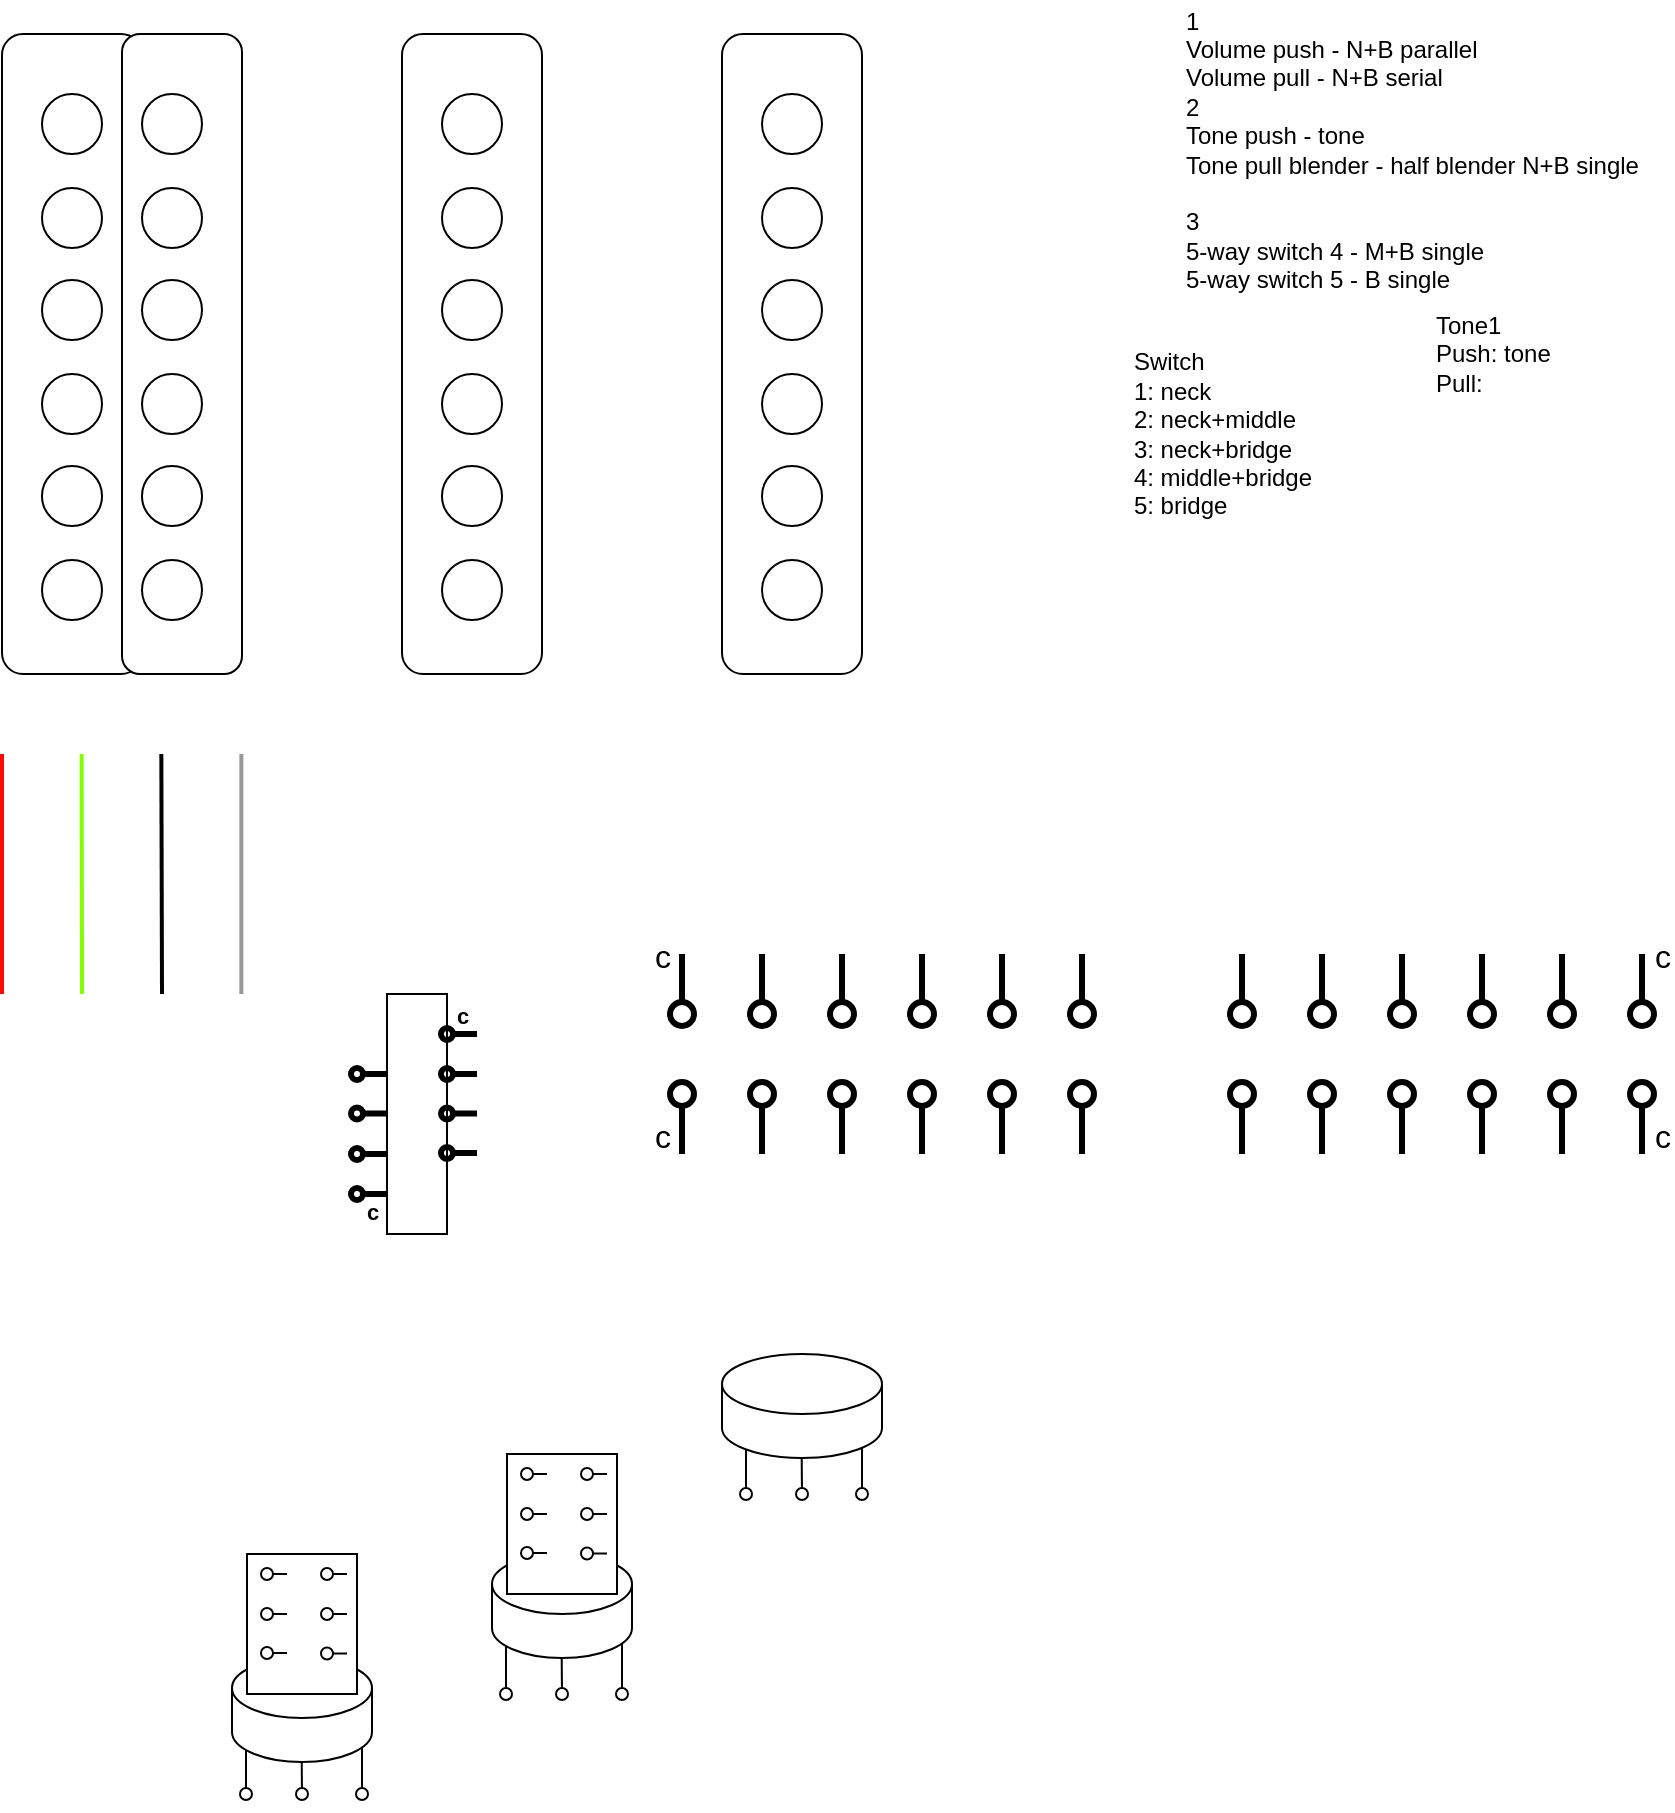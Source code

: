<mxfile version="15.5.6" type="github">
  <diagram id="bpvqkjl4aAlvQeULc8f-" name="Page-1">
    <mxGraphModel dx="593" dy="382" grid="1" gridSize="10" guides="1" tooltips="1" connect="1" arrows="1" fold="1" page="1" pageScale="1" pageWidth="1920" pageHeight="1200" math="0" shadow="0">
      <root>
        <mxCell id="0" />
        <mxCell id="1" parent="0" />
        <mxCell id="Fe0a1QcQC23-B5LmOg1T-1" value="1&lt;br&gt;Volume push - N+B parallel&lt;br&gt;Volume pull - N+B serial&lt;br&gt;2&lt;br&gt;Tone push - tone&lt;br&gt;Tone pull blender - half blender N+B single&lt;br&gt;&lt;br&gt;3&lt;br&gt;5-way switch 4 - M+B single&lt;br&gt;5-way switch 5 - B single" style="text;html=1;align=left;verticalAlign=middle;resizable=0;points=[];autosize=1;" parent="1" vertex="1">
          <mxGeometry x="690" y="13" width="240" height="150" as="geometry" />
        </mxCell>
        <mxCell id="51kKJXi9qUbgjsaaFKMb-68" value="" style="endArrow=none;html=1;startArrow=oval;startFill=0;" parent="1" edge="1">
          <mxGeometry width="50" height="50" relative="1" as="geometry">
            <mxPoint x="222" y="910" as="sourcePoint" />
            <mxPoint x="222" y="880" as="targetPoint" />
          </mxGeometry>
        </mxCell>
        <mxCell id="51kKJXi9qUbgjsaaFKMb-69" value="" style="endArrow=none;html=1;startArrow=oval;startFill=0;" parent="1" edge="1">
          <mxGeometry width="50" height="50" relative="1" as="geometry">
            <mxPoint x="250" y="910" as="sourcePoint" />
            <mxPoint x="249.75" y="880" as="targetPoint" />
          </mxGeometry>
        </mxCell>
        <mxCell id="51kKJXi9qUbgjsaaFKMb-70" value="" style="endArrow=none;html=1;startArrow=oval;startFill=0;" parent="1" edge="1">
          <mxGeometry width="50" height="50" relative="1" as="geometry">
            <mxPoint x="280" y="910" as="sourcePoint" />
            <mxPoint x="280" y="880" as="targetPoint" />
          </mxGeometry>
        </mxCell>
        <mxCell id="51kKJXi9qUbgjsaaFKMb-71" value="" style="shape=cylinder3;whiteSpace=wrap;html=1;boundedLbl=1;backgroundOutline=1;size=15;" parent="1" vertex="1">
          <mxGeometry x="215" y="842" width="70" height="52" as="geometry" />
        </mxCell>
        <mxCell id="51kKJXi9qUbgjsaaFKMb-72" value="" style="rounded=1;whiteSpace=wrap;html=1;direction=south;" parent="1" vertex="1">
          <mxGeometry x="300" y="30" width="70" height="320" as="geometry" />
        </mxCell>
        <mxCell id="51kKJXi9qUbgjsaaFKMb-73" value="" style="ellipse;whiteSpace=wrap;html=1;aspect=fixed;" parent="1" vertex="1">
          <mxGeometry x="320" y="60" width="30" height="30" as="geometry" />
        </mxCell>
        <mxCell id="51kKJXi9qUbgjsaaFKMb-74" value="" style="ellipse;whiteSpace=wrap;html=1;aspect=fixed;" parent="1" vertex="1">
          <mxGeometry x="320" y="107" width="30" height="30" as="geometry" />
        </mxCell>
        <mxCell id="51kKJXi9qUbgjsaaFKMb-75" value="" style="ellipse;whiteSpace=wrap;html=1;aspect=fixed;" parent="1" vertex="1">
          <mxGeometry x="320" y="153" width="30" height="30" as="geometry" />
        </mxCell>
        <mxCell id="51kKJXi9qUbgjsaaFKMb-76" value="" style="ellipse;whiteSpace=wrap;html=1;aspect=fixed;" parent="1" vertex="1">
          <mxGeometry x="320" y="200" width="30" height="30" as="geometry" />
        </mxCell>
        <mxCell id="51kKJXi9qUbgjsaaFKMb-77" value="" style="ellipse;whiteSpace=wrap;html=1;aspect=fixed;" parent="1" vertex="1">
          <mxGeometry x="320" y="246" width="30" height="30" as="geometry" />
        </mxCell>
        <mxCell id="51kKJXi9qUbgjsaaFKMb-78" value="" style="ellipse;whiteSpace=wrap;html=1;aspect=fixed;" parent="1" vertex="1">
          <mxGeometry x="320" y="293" width="30" height="30" as="geometry" />
        </mxCell>
        <mxCell id="51kKJXi9qUbgjsaaFKMb-79" value="" style="rounded=1;whiteSpace=wrap;html=1;direction=south;" parent="1" vertex="1">
          <mxGeometry x="100" y="30" width="70" height="320" as="geometry" />
        </mxCell>
        <mxCell id="51kKJXi9qUbgjsaaFKMb-80" value="" style="ellipse;whiteSpace=wrap;html=1;aspect=fixed;" parent="1" vertex="1">
          <mxGeometry x="120" y="60" width="30" height="30" as="geometry" />
        </mxCell>
        <mxCell id="51kKJXi9qUbgjsaaFKMb-81" value="" style="ellipse;whiteSpace=wrap;html=1;aspect=fixed;" parent="1" vertex="1">
          <mxGeometry x="120" y="107" width="30" height="30" as="geometry" />
        </mxCell>
        <mxCell id="51kKJXi9qUbgjsaaFKMb-82" value="" style="ellipse;whiteSpace=wrap;html=1;aspect=fixed;" parent="1" vertex="1">
          <mxGeometry x="120" y="153" width="30" height="30" as="geometry" />
        </mxCell>
        <mxCell id="51kKJXi9qUbgjsaaFKMb-83" value="" style="ellipse;whiteSpace=wrap;html=1;aspect=fixed;" parent="1" vertex="1">
          <mxGeometry x="120" y="200" width="30" height="30" as="geometry" />
        </mxCell>
        <mxCell id="51kKJXi9qUbgjsaaFKMb-84" value="" style="ellipse;whiteSpace=wrap;html=1;aspect=fixed;" parent="1" vertex="1">
          <mxGeometry x="120" y="246" width="30" height="30" as="geometry" />
        </mxCell>
        <mxCell id="51kKJXi9qUbgjsaaFKMb-85" value="" style="ellipse;whiteSpace=wrap;html=1;aspect=fixed;" parent="1" vertex="1">
          <mxGeometry x="120" y="293" width="30" height="30" as="geometry" />
        </mxCell>
        <mxCell id="51kKJXi9qUbgjsaaFKMb-86" value="" style="rounded=1;whiteSpace=wrap;html=1;direction=south;" parent="1" vertex="1">
          <mxGeometry x="160" y="30" width="60" height="320" as="geometry" />
        </mxCell>
        <mxCell id="51kKJXi9qUbgjsaaFKMb-87" value="" style="ellipse;whiteSpace=wrap;html=1;aspect=fixed;" parent="1" vertex="1">
          <mxGeometry x="170" y="60" width="30" height="30" as="geometry" />
        </mxCell>
        <mxCell id="51kKJXi9qUbgjsaaFKMb-88" value="" style="ellipse;whiteSpace=wrap;html=1;aspect=fixed;" parent="1" vertex="1">
          <mxGeometry x="170" y="107" width="30" height="30" as="geometry" />
        </mxCell>
        <mxCell id="51kKJXi9qUbgjsaaFKMb-89" value="" style="ellipse;whiteSpace=wrap;html=1;aspect=fixed;" parent="1" vertex="1">
          <mxGeometry x="170" y="153" width="30" height="30" as="geometry" />
        </mxCell>
        <mxCell id="51kKJXi9qUbgjsaaFKMb-90" value="" style="ellipse;whiteSpace=wrap;html=1;aspect=fixed;" parent="1" vertex="1">
          <mxGeometry x="170" y="200" width="30" height="30" as="geometry" />
        </mxCell>
        <mxCell id="51kKJXi9qUbgjsaaFKMb-91" value="" style="ellipse;whiteSpace=wrap;html=1;aspect=fixed;" parent="1" vertex="1">
          <mxGeometry x="170" y="246" width="30" height="30" as="geometry" />
        </mxCell>
        <mxCell id="51kKJXi9qUbgjsaaFKMb-92" value="" style="ellipse;whiteSpace=wrap;html=1;aspect=fixed;" parent="1" vertex="1">
          <mxGeometry x="170" y="293" width="30" height="30" as="geometry" />
        </mxCell>
        <mxCell id="51kKJXi9qUbgjsaaFKMb-93" value="" style="rounded=1;whiteSpace=wrap;html=1;direction=south;" parent="1" vertex="1">
          <mxGeometry x="460" y="30" width="70" height="320" as="geometry" />
        </mxCell>
        <mxCell id="51kKJXi9qUbgjsaaFKMb-94" value="" style="ellipse;whiteSpace=wrap;html=1;aspect=fixed;" parent="1" vertex="1">
          <mxGeometry x="480" y="60" width="30" height="30" as="geometry" />
        </mxCell>
        <mxCell id="51kKJXi9qUbgjsaaFKMb-95" value="" style="ellipse;whiteSpace=wrap;html=1;aspect=fixed;" parent="1" vertex="1">
          <mxGeometry x="480" y="107" width="30" height="30" as="geometry" />
        </mxCell>
        <mxCell id="51kKJXi9qUbgjsaaFKMb-96" value="" style="ellipse;whiteSpace=wrap;html=1;aspect=fixed;" parent="1" vertex="1">
          <mxGeometry x="480" y="153" width="30" height="30" as="geometry" />
        </mxCell>
        <mxCell id="51kKJXi9qUbgjsaaFKMb-97" value="" style="ellipse;whiteSpace=wrap;html=1;aspect=fixed;" parent="1" vertex="1">
          <mxGeometry x="480" y="200" width="30" height="30" as="geometry" />
        </mxCell>
        <mxCell id="51kKJXi9qUbgjsaaFKMb-98" value="" style="ellipse;whiteSpace=wrap;html=1;aspect=fixed;" parent="1" vertex="1">
          <mxGeometry x="480" y="246" width="30" height="30" as="geometry" />
        </mxCell>
        <mxCell id="51kKJXi9qUbgjsaaFKMb-99" value="" style="ellipse;whiteSpace=wrap;html=1;aspect=fixed;" parent="1" vertex="1">
          <mxGeometry x="480" y="293" width="30" height="30" as="geometry" />
        </mxCell>
        <mxCell id="51kKJXi9qUbgjsaaFKMb-100" value="" style="rounded=0;whiteSpace=wrap;html=1;direction=south;" parent="1" vertex="1">
          <mxGeometry x="222.5" y="790" width="55" height="70" as="geometry" />
        </mxCell>
        <mxCell id="51kKJXi9qUbgjsaaFKMb-101" value="" style="endArrow=none;html=1;startArrow=oval;startFill=0;" parent="1" edge="1">
          <mxGeometry width="50" height="50" relative="1" as="geometry">
            <mxPoint x="232.5" y="839.5" as="sourcePoint" />
            <mxPoint x="242.5" y="839.5" as="targetPoint" />
          </mxGeometry>
        </mxCell>
        <mxCell id="51kKJXi9qUbgjsaaFKMb-102" value="" style="endArrow=none;html=1;startArrow=oval;startFill=0;" parent="1" edge="1">
          <mxGeometry width="50" height="50" relative="1" as="geometry">
            <mxPoint x="232.5" y="820" as="sourcePoint" />
            <mxPoint x="242.5" y="820" as="targetPoint" />
          </mxGeometry>
        </mxCell>
        <mxCell id="51kKJXi9qUbgjsaaFKMb-103" value="" style="endArrow=none;html=1;startArrow=oval;startFill=0;" parent="1" edge="1">
          <mxGeometry width="50" height="50" relative="1" as="geometry">
            <mxPoint x="232.5" y="800" as="sourcePoint" />
            <mxPoint x="242.5" y="800" as="targetPoint" />
          </mxGeometry>
        </mxCell>
        <mxCell id="51kKJXi9qUbgjsaaFKMb-104" value="" style="endArrow=none;html=1;startArrow=oval;startFill=0;" parent="1" edge="1">
          <mxGeometry width="50" height="50" relative="1" as="geometry">
            <mxPoint x="262.5" y="839.75" as="sourcePoint" />
            <mxPoint x="272.5" y="839.75" as="targetPoint" />
          </mxGeometry>
        </mxCell>
        <mxCell id="51kKJXi9qUbgjsaaFKMb-105" value="" style="endArrow=none;html=1;startArrow=oval;startFill=0;" parent="1" edge="1">
          <mxGeometry width="50" height="50" relative="1" as="geometry">
            <mxPoint x="262.5" y="820" as="sourcePoint" />
            <mxPoint x="272.5" y="820" as="targetPoint" />
          </mxGeometry>
        </mxCell>
        <mxCell id="51kKJXi9qUbgjsaaFKMb-106" value="" style="endArrow=none;html=1;startArrow=oval;startFill=0;" parent="1" edge="1">
          <mxGeometry width="50" height="50" relative="1" as="geometry">
            <mxPoint x="262.5" y="800" as="sourcePoint" />
            <mxPoint x="272.5" y="800" as="targetPoint" />
          </mxGeometry>
        </mxCell>
        <mxCell id="51kKJXi9qUbgjsaaFKMb-107" value="" style="endArrow=none;html=1;startArrow=oval;startFill=0;" parent="1" edge="1">
          <mxGeometry width="50" height="50" relative="1" as="geometry">
            <mxPoint x="472" y="760" as="sourcePoint" />
            <mxPoint x="472" y="730" as="targetPoint" />
          </mxGeometry>
        </mxCell>
        <mxCell id="51kKJXi9qUbgjsaaFKMb-108" value="" style="endArrow=none;html=1;startArrow=oval;startFill=0;" parent="1" edge="1">
          <mxGeometry width="50" height="50" relative="1" as="geometry">
            <mxPoint x="500" y="760" as="sourcePoint" />
            <mxPoint x="499.75" y="730" as="targetPoint" />
          </mxGeometry>
        </mxCell>
        <mxCell id="51kKJXi9qUbgjsaaFKMb-109" value="" style="endArrow=none;html=1;startArrow=oval;startFill=0;" parent="1" edge="1">
          <mxGeometry width="50" height="50" relative="1" as="geometry">
            <mxPoint x="530" y="760" as="sourcePoint" />
            <mxPoint x="530" y="730" as="targetPoint" />
          </mxGeometry>
        </mxCell>
        <mxCell id="51kKJXi9qUbgjsaaFKMb-110" value="" style="shape=cylinder3;whiteSpace=wrap;html=1;boundedLbl=1;backgroundOutline=1;size=15;" parent="1" vertex="1">
          <mxGeometry x="460" y="690" width="80" height="52" as="geometry" />
        </mxCell>
        <mxCell id="51kKJXi9qUbgjsaaFKMb-111" value="" style="endArrow=none;html=1;startArrow=oval;startFill=0;" parent="1" edge="1">
          <mxGeometry width="50" height="50" relative="1" as="geometry">
            <mxPoint x="352" y="860" as="sourcePoint" />
            <mxPoint x="352" y="830" as="targetPoint" />
          </mxGeometry>
        </mxCell>
        <mxCell id="51kKJXi9qUbgjsaaFKMb-112" value="" style="endArrow=none;html=1;startArrow=oval;startFill=0;" parent="1" edge="1">
          <mxGeometry width="50" height="50" relative="1" as="geometry">
            <mxPoint x="380" y="860" as="sourcePoint" />
            <mxPoint x="379.75" y="830" as="targetPoint" />
          </mxGeometry>
        </mxCell>
        <mxCell id="51kKJXi9qUbgjsaaFKMb-113" value="" style="endArrow=none;html=1;startArrow=oval;startFill=0;" parent="1" edge="1">
          <mxGeometry width="50" height="50" relative="1" as="geometry">
            <mxPoint x="410" y="860" as="sourcePoint" />
            <mxPoint x="410" y="830" as="targetPoint" />
          </mxGeometry>
        </mxCell>
        <mxCell id="51kKJXi9qUbgjsaaFKMb-114" value="" style="shape=cylinder3;whiteSpace=wrap;html=1;boundedLbl=1;backgroundOutline=1;size=15;" parent="1" vertex="1">
          <mxGeometry x="345" y="790" width="70" height="52" as="geometry" />
        </mxCell>
        <mxCell id="51kKJXi9qUbgjsaaFKMb-115" value="" style="rounded=0;whiteSpace=wrap;html=1;direction=south;" parent="1" vertex="1">
          <mxGeometry x="352.5" y="740" width="55" height="70" as="geometry" />
        </mxCell>
        <mxCell id="51kKJXi9qUbgjsaaFKMb-116" value="" style="endArrow=none;html=1;startArrow=oval;startFill=0;" parent="1" edge="1">
          <mxGeometry width="50" height="50" relative="1" as="geometry">
            <mxPoint x="362.5" y="789.5" as="sourcePoint" />
            <mxPoint x="372.5" y="789.5" as="targetPoint" />
          </mxGeometry>
        </mxCell>
        <mxCell id="51kKJXi9qUbgjsaaFKMb-117" value="" style="endArrow=none;html=1;startArrow=oval;startFill=0;" parent="1" edge="1">
          <mxGeometry width="50" height="50" relative="1" as="geometry">
            <mxPoint x="362.5" y="770" as="sourcePoint" />
            <mxPoint x="372.5" y="770" as="targetPoint" />
          </mxGeometry>
        </mxCell>
        <mxCell id="51kKJXi9qUbgjsaaFKMb-118" value="" style="endArrow=none;html=1;startArrow=oval;startFill=0;" parent="1" edge="1">
          <mxGeometry width="50" height="50" relative="1" as="geometry">
            <mxPoint x="362.5" y="750" as="sourcePoint" />
            <mxPoint x="372.5" y="750" as="targetPoint" />
          </mxGeometry>
        </mxCell>
        <mxCell id="51kKJXi9qUbgjsaaFKMb-119" value="" style="endArrow=none;html=1;startArrow=oval;startFill=0;" parent="1" edge="1">
          <mxGeometry width="50" height="50" relative="1" as="geometry">
            <mxPoint x="392.5" y="789.75" as="sourcePoint" />
            <mxPoint x="402.5" y="789.75" as="targetPoint" />
          </mxGeometry>
        </mxCell>
        <mxCell id="51kKJXi9qUbgjsaaFKMb-120" value="" style="endArrow=none;html=1;startArrow=oval;startFill=0;" parent="1" edge="1">
          <mxGeometry width="50" height="50" relative="1" as="geometry">
            <mxPoint x="392.5" y="770" as="sourcePoint" />
            <mxPoint x="402.5" y="770" as="targetPoint" />
          </mxGeometry>
        </mxCell>
        <mxCell id="51kKJXi9qUbgjsaaFKMb-121" value="" style="endArrow=none;html=1;startArrow=oval;startFill=0;" parent="1" edge="1">
          <mxGeometry width="50" height="50" relative="1" as="geometry">
            <mxPoint x="392.5" y="750" as="sourcePoint" />
            <mxPoint x="402.5" y="750" as="targetPoint" />
          </mxGeometry>
        </mxCell>
        <mxCell id="51kKJXi9qUbgjsaaFKMb-122" value="" style="endArrow=none;html=1;strokeWidth=2;fillColor=#f8cecc;strokeColor=#FA0B02;" parent="1" edge="1">
          <mxGeometry width="50" height="50" relative="1" as="geometry">
            <mxPoint x="100" y="510" as="sourcePoint" />
            <mxPoint x="100" y="390" as="targetPoint" />
          </mxGeometry>
        </mxCell>
        <mxCell id="51kKJXi9qUbgjsaaFKMb-123" value="" style="endArrow=none;html=1;strokeWidth=2;fillColor=#f8cecc;strokeColor=#80FF00;" parent="1" edge="1">
          <mxGeometry width="50" height="50" relative="1" as="geometry">
            <mxPoint x="140" y="510" as="sourcePoint" />
            <mxPoint x="139.83" y="390" as="targetPoint" />
          </mxGeometry>
        </mxCell>
        <mxCell id="51kKJXi9qUbgjsaaFKMb-124" value="" style="endArrow=none;html=1;strokeWidth=2;fillColor=#f8cecc;" parent="1" edge="1">
          <mxGeometry width="50" height="50" relative="1" as="geometry">
            <mxPoint x="180" y="510" as="sourcePoint" />
            <mxPoint x="179.67" y="390" as="targetPoint" />
          </mxGeometry>
        </mxCell>
        <mxCell id="51kKJXi9qUbgjsaaFKMb-125" value="" style="endArrow=none;html=1;strokeWidth=2;fillColor=#f8cecc;strokeColor=#999999;" parent="1" edge="1">
          <mxGeometry width="50" height="50" relative="1" as="geometry">
            <mxPoint x="219.67" y="510" as="sourcePoint" />
            <mxPoint x="219.67" y="390" as="targetPoint" />
          </mxGeometry>
        </mxCell>
        <mxCell id="51kKJXi9qUbgjsaaFKMb-126" value="" style="endArrow=none;html=1;startArrow=oval;startFill=0;strokeWidth=3;" parent="1" edge="1">
          <mxGeometry width="50" height="50" relative="1" as="geometry">
            <mxPoint x="277.5" y="569.75" as="sourcePoint" />
            <mxPoint x="292.5" y="569.75" as="targetPoint" />
          </mxGeometry>
        </mxCell>
        <mxCell id="51kKJXi9qUbgjsaaFKMb-127" value="" style="rounded=0;whiteSpace=wrap;html=1;" parent="1" vertex="1">
          <mxGeometry x="292.5" y="510" width="30" height="120" as="geometry" />
        </mxCell>
        <mxCell id="51kKJXi9qUbgjsaaFKMb-128" value="" style="endArrow=none;html=1;startArrow=oval;startFill=0;strokeWidth=3;entryX=0;entryY=0.286;entryDx=0;entryDy=0;entryPerimeter=0;" parent="1" edge="1">
          <mxGeometry width="50" height="50" relative="1" as="geometry">
            <mxPoint x="277.5" y="590" as="sourcePoint" />
            <mxPoint x="292.5" y="590.04" as="targetPoint" />
          </mxGeometry>
        </mxCell>
        <mxCell id="51kKJXi9qUbgjsaaFKMb-129" value="" style="endArrow=none;html=1;startArrow=oval;startFill=0;strokeWidth=3;entryX=0;entryY=0.286;entryDx=0;entryDy=0;entryPerimeter=0;" parent="1" edge="1">
          <mxGeometry width="50" height="50" relative="1" as="geometry">
            <mxPoint x="277.5" y="550" as="sourcePoint" />
            <mxPoint x="292.5" y="550.04" as="targetPoint" />
          </mxGeometry>
        </mxCell>
        <mxCell id="51kKJXi9qUbgjsaaFKMb-130" value="c" style="endArrow=none;html=1;startArrow=oval;startFill=0;strokeWidth=3;entryX=0;entryY=0.286;entryDx=0;entryDy=0;entryPerimeter=0;spacing=9;spacingTop=17;fontStyle=1" parent="1" edge="1">
          <mxGeometry width="50" height="50" relative="1" as="geometry">
            <mxPoint x="277.5" y="610" as="sourcePoint" />
            <mxPoint x="292.5" y="610.04" as="targetPoint" />
          </mxGeometry>
        </mxCell>
        <mxCell id="51kKJXi9qUbgjsaaFKMb-131" value="" style="endArrow=none;html=1;startArrow=oval;startFill=0;strokeWidth=3;" parent="1" edge="1">
          <mxGeometry width="50" height="50" relative="1" as="geometry">
            <mxPoint x="322.5" y="589.5" as="sourcePoint" />
            <mxPoint x="337.5" y="589.5" as="targetPoint" />
          </mxGeometry>
        </mxCell>
        <mxCell id="51kKJXi9qUbgjsaaFKMb-132" value="" style="endArrow=none;html=1;startArrow=oval;startFill=0;strokeWidth=3;entryX=0;entryY=0.286;entryDx=0;entryDy=0;entryPerimeter=0;" parent="1" edge="1">
          <mxGeometry width="50" height="50" relative="1" as="geometry">
            <mxPoint x="322.5" y="569.75" as="sourcePoint" />
            <mxPoint x="337.5" y="569.79" as="targetPoint" />
          </mxGeometry>
        </mxCell>
        <mxCell id="51kKJXi9qUbgjsaaFKMb-133" value="" style="endArrow=none;html=1;startArrow=oval;startFill=0;strokeWidth=3;entryX=0;entryY=0.286;entryDx=0;entryDy=0;entryPerimeter=0;" parent="1" edge="1">
          <mxGeometry width="50" height="50" relative="1" as="geometry">
            <mxPoint x="322.5" y="550" as="sourcePoint" />
            <mxPoint x="337.5" y="550.04" as="targetPoint" />
            <Array as="points">
              <mxPoint x="337.5" y="550" />
            </Array>
          </mxGeometry>
        </mxCell>
        <mxCell id="51kKJXi9qUbgjsaaFKMb-134" value="c" style="endArrow=none;html=1;startArrow=oval;startFill=0;strokeWidth=3;entryX=0;entryY=0.286;entryDx=0;entryDy=0;entryPerimeter=0;jumpSize=0;spacingTop=-19;fontStyle=1" parent="1" edge="1">
          <mxGeometry width="50" height="50" relative="1" as="geometry">
            <mxPoint x="322.5" y="530" as="sourcePoint" />
            <mxPoint x="337.5" y="530.04" as="targetPoint" />
          </mxGeometry>
        </mxCell>
        <mxCell id="51kKJXi9qUbgjsaaFKMb-135" value="&lt;div style=&quot;text-align: left&quot;&gt;&lt;span&gt;Switch&lt;/span&gt;&lt;/div&gt;&lt;div style=&quot;text-align: left&quot;&gt;&lt;span&gt;1: neck&lt;/span&gt;&lt;/div&gt;&lt;div style=&quot;text-align: left&quot;&gt;&lt;span&gt;2: neck+middle&lt;/span&gt;&lt;/div&gt;&lt;div style=&quot;text-align: left&quot;&gt;&lt;span&gt;3: neck+bridge&lt;/span&gt;&lt;/div&gt;&lt;div style=&quot;text-align: left&quot;&gt;&lt;span&gt;4: middle+bridge&lt;/span&gt;&lt;/div&gt;&lt;div style=&quot;text-align: left&quot;&gt;&lt;span&gt;5: bridge&lt;/span&gt;&lt;/div&gt;" style="text;html=1;align=center;verticalAlign=middle;resizable=0;points=[];autosize=1;strokeColor=none;fillColor=none;" parent="1" vertex="1">
          <mxGeometry x="660" y="185" width="100" height="90" as="geometry" />
        </mxCell>
        <mxCell id="51kKJXi9qUbgjsaaFKMb-136" value="Tone1&lt;br&gt;Push: tone&lt;br&gt;Pull:&amp;nbsp;" style="text;html=1;align=left;verticalAlign=middle;resizable=0;points=[];autosize=1;strokeColor=none;fillColor=none;" parent="1" vertex="1">
          <mxGeometry x="815" y="165" width="70" height="50" as="geometry" />
        </mxCell>
        <mxCell id="asJu54X23L_uqpBQXGJ8-4" value="c" style="endArrow=none;html=1;startArrow=oval;startFill=0;strokeWidth=3;jumpSize=0;spacingTop=-19;fontStyle=0;startSize=12;endSize=12;fontSize=16;" edge="1" parent="1">
          <mxGeometry x="0.333" y="10" width="50" height="50" relative="1" as="geometry">
            <mxPoint x="440" y="520" as="sourcePoint" />
            <mxPoint x="440" y="490" as="targetPoint" />
            <mxPoint as="offset" />
          </mxGeometry>
        </mxCell>
        <mxCell id="asJu54X23L_uqpBQXGJ8-5" value="" style="endArrow=none;html=1;startArrow=oval;startFill=0;strokeWidth=3;jumpSize=0;spacingTop=-19;fontStyle=0;startSize=12;endSize=12;fontSize=16;" edge="1" parent="1">
          <mxGeometry x="-0.333" y="10" width="50" height="50" relative="1" as="geometry">
            <mxPoint x="480" y="520" as="sourcePoint" />
            <mxPoint x="480" y="490" as="targetPoint" />
            <mxPoint as="offset" />
          </mxGeometry>
        </mxCell>
        <mxCell id="asJu54X23L_uqpBQXGJ8-6" value="" style="endArrow=none;html=1;startArrow=oval;startFill=0;strokeWidth=3;jumpSize=0;spacingTop=-19;fontStyle=0;startSize=12;endSize=12;fontSize=16;" edge="1" parent="1">
          <mxGeometry x="-0.333" y="10" width="50" height="50" relative="1" as="geometry">
            <mxPoint x="520" y="520" as="sourcePoint" />
            <mxPoint x="520" y="490" as="targetPoint" />
            <mxPoint as="offset" />
          </mxGeometry>
        </mxCell>
        <mxCell id="asJu54X23L_uqpBQXGJ8-7" value="" style="endArrow=none;html=1;startArrow=oval;startFill=0;strokeWidth=3;jumpSize=0;spacingTop=-19;fontStyle=0;startSize=12;endSize=12;fontSize=16;" edge="1" parent="1">
          <mxGeometry x="-0.333" y="10" width="50" height="50" relative="1" as="geometry">
            <mxPoint x="560" y="520" as="sourcePoint" />
            <mxPoint x="560" y="490" as="targetPoint" />
            <mxPoint as="offset" />
          </mxGeometry>
        </mxCell>
        <mxCell id="asJu54X23L_uqpBQXGJ8-8" value="" style="endArrow=none;html=1;startArrow=oval;startFill=0;strokeWidth=3;jumpSize=0;spacingTop=-19;fontStyle=0;startSize=12;endSize=12;fontSize=16;" edge="1" parent="1">
          <mxGeometry x="-0.333" y="10" width="50" height="50" relative="1" as="geometry">
            <mxPoint x="600" y="520" as="sourcePoint" />
            <mxPoint x="600" y="490" as="targetPoint" />
            <mxPoint as="offset" />
          </mxGeometry>
        </mxCell>
        <mxCell id="asJu54X23L_uqpBQXGJ8-9" value="" style="endArrow=none;html=1;startArrow=oval;startFill=0;strokeWidth=3;jumpSize=0;spacingTop=-19;fontStyle=0;startSize=12;endSize=12;fontSize=16;" edge="1" parent="1">
          <mxGeometry x="-0.333" y="10" width="50" height="50" relative="1" as="geometry">
            <mxPoint x="640" y="520" as="sourcePoint" />
            <mxPoint x="640" y="490" as="targetPoint" />
            <mxPoint as="offset" />
          </mxGeometry>
        </mxCell>
        <mxCell id="asJu54X23L_uqpBQXGJ8-10" value="c" style="endArrow=none;html=1;startArrow=oval;startFill=0;strokeWidth=3;jumpSize=0;spacingTop=-19;fontStyle=0;startSize=12;endSize=12;fontSize=16;" edge="1" parent="1">
          <mxGeometry x="1" y="-10" width="50" height="50" relative="1" as="geometry">
            <mxPoint x="440" y="560" as="sourcePoint" />
            <mxPoint x="440" y="590" as="targetPoint" />
            <mxPoint as="offset" />
          </mxGeometry>
        </mxCell>
        <mxCell id="asJu54X23L_uqpBQXGJ8-11" value="" style="endArrow=none;html=1;startArrow=oval;startFill=0;strokeWidth=3;jumpSize=0;spacingTop=-19;fontStyle=0;startSize=12;endSize=12;fontSize=16;" edge="1" parent="1">
          <mxGeometry x="-0.333" y="10" width="50" height="50" relative="1" as="geometry">
            <mxPoint x="480" y="560" as="sourcePoint" />
            <mxPoint x="480" y="590" as="targetPoint" />
            <mxPoint as="offset" />
          </mxGeometry>
        </mxCell>
        <mxCell id="asJu54X23L_uqpBQXGJ8-12" value="" style="endArrow=none;html=1;startArrow=oval;startFill=0;strokeWidth=3;jumpSize=0;spacingTop=-19;fontStyle=0;startSize=12;endSize=12;fontSize=16;" edge="1" parent="1">
          <mxGeometry x="-0.333" y="10" width="50" height="50" relative="1" as="geometry">
            <mxPoint x="520" y="560" as="sourcePoint" />
            <mxPoint x="520" y="590" as="targetPoint" />
            <mxPoint as="offset" />
          </mxGeometry>
        </mxCell>
        <mxCell id="asJu54X23L_uqpBQXGJ8-13" value="" style="endArrow=none;html=1;startArrow=oval;startFill=0;strokeWidth=3;jumpSize=0;spacingTop=-19;fontStyle=0;startSize=12;endSize=12;fontSize=16;" edge="1" parent="1">
          <mxGeometry x="-0.333" y="10" width="50" height="50" relative="1" as="geometry">
            <mxPoint x="560" y="560" as="sourcePoint" />
            <mxPoint x="560" y="590" as="targetPoint" />
            <mxPoint as="offset" />
          </mxGeometry>
        </mxCell>
        <mxCell id="asJu54X23L_uqpBQXGJ8-14" value="" style="endArrow=none;html=1;startArrow=oval;startFill=0;strokeWidth=3;jumpSize=0;spacingTop=-19;fontStyle=0;startSize=12;endSize=12;fontSize=16;" edge="1" parent="1">
          <mxGeometry x="-0.333" y="10" width="50" height="50" relative="1" as="geometry">
            <mxPoint x="600" y="560" as="sourcePoint" />
            <mxPoint x="600" y="590" as="targetPoint" />
            <mxPoint as="offset" />
          </mxGeometry>
        </mxCell>
        <mxCell id="asJu54X23L_uqpBQXGJ8-15" value="" style="endArrow=none;html=1;startArrow=oval;startFill=0;strokeWidth=3;jumpSize=0;spacingTop=-19;fontStyle=0;startSize=12;endSize=12;fontSize=16;" edge="1" parent="1">
          <mxGeometry x="-0.333" y="10" width="50" height="50" relative="1" as="geometry">
            <mxPoint x="640" y="560" as="sourcePoint" />
            <mxPoint x="640" y="590" as="targetPoint" />
            <mxPoint as="offset" />
          </mxGeometry>
        </mxCell>
        <mxCell id="asJu54X23L_uqpBQXGJ8-16" value="c" style="endArrow=none;html=1;startArrow=oval;startFill=0;strokeWidth=3;jumpSize=0;spacingTop=-19;fontStyle=0;startSize=12;endSize=12;fontSize=16;" edge="1" parent="1">
          <mxGeometry x="1" y="10" width="50" height="50" relative="1" as="geometry">
            <mxPoint x="920" y="560" as="sourcePoint" />
            <mxPoint x="920" y="590" as="targetPoint" />
            <mxPoint as="offset" />
          </mxGeometry>
        </mxCell>
        <mxCell id="asJu54X23L_uqpBQXGJ8-17" value="" style="endArrow=none;html=1;startArrow=oval;startFill=0;strokeWidth=3;jumpSize=0;spacingTop=-19;fontStyle=0;startSize=12;endSize=12;fontSize=16;" edge="1" parent="1">
          <mxGeometry x="-0.333" y="10" width="50" height="50" relative="1" as="geometry">
            <mxPoint x="760" y="560" as="sourcePoint" />
            <mxPoint x="760" y="590" as="targetPoint" />
            <mxPoint as="offset" />
          </mxGeometry>
        </mxCell>
        <mxCell id="asJu54X23L_uqpBQXGJ8-18" value="" style="endArrow=none;html=1;startArrow=oval;startFill=0;strokeWidth=3;jumpSize=0;spacingTop=-19;fontStyle=0;startSize=12;endSize=12;fontSize=16;" edge="1" parent="1">
          <mxGeometry x="-0.333" y="10" width="50" height="50" relative="1" as="geometry">
            <mxPoint x="800" y="560" as="sourcePoint" />
            <mxPoint x="800" y="590" as="targetPoint" />
            <mxPoint as="offset" />
          </mxGeometry>
        </mxCell>
        <mxCell id="asJu54X23L_uqpBQXGJ8-19" value="" style="endArrow=none;html=1;startArrow=oval;startFill=0;strokeWidth=3;jumpSize=0;spacingTop=-19;fontStyle=0;startSize=12;endSize=12;fontSize=16;" edge="1" parent="1">
          <mxGeometry x="-0.333" y="10" width="50" height="50" relative="1" as="geometry">
            <mxPoint x="840" y="560" as="sourcePoint" />
            <mxPoint x="840" y="590" as="targetPoint" />
            <mxPoint as="offset" />
          </mxGeometry>
        </mxCell>
        <mxCell id="asJu54X23L_uqpBQXGJ8-20" value="" style="endArrow=none;html=1;startArrow=oval;startFill=0;strokeWidth=3;jumpSize=0;spacingTop=-19;fontStyle=0;startSize=12;endSize=12;fontSize=16;" edge="1" parent="1">
          <mxGeometry x="-0.333" y="10" width="50" height="50" relative="1" as="geometry">
            <mxPoint x="880" y="560" as="sourcePoint" />
            <mxPoint x="880" y="590" as="targetPoint" />
            <mxPoint as="offset" />
          </mxGeometry>
        </mxCell>
        <mxCell id="asJu54X23L_uqpBQXGJ8-21" value="" style="endArrow=none;html=1;startArrow=oval;startFill=0;strokeWidth=3;jumpSize=0;spacingTop=-19;fontStyle=0;startSize=12;endSize=12;fontSize=16;" edge="1" parent="1">
          <mxGeometry x="-0.333" y="10" width="50" height="50" relative="1" as="geometry">
            <mxPoint x="720" y="560" as="sourcePoint" />
            <mxPoint x="720" y="590" as="targetPoint" />
            <mxPoint as="offset" />
          </mxGeometry>
        </mxCell>
        <mxCell id="asJu54X23L_uqpBQXGJ8-22" value="c" style="endArrow=none;html=1;startArrow=oval;startFill=0;strokeWidth=3;jumpSize=0;spacingTop=-19;fontStyle=0;startSize=12;endSize=12;fontSize=16;" edge="1" parent="1">
          <mxGeometry x="0.333" y="-10" width="50" height="50" relative="1" as="geometry">
            <mxPoint x="920" y="520" as="sourcePoint" />
            <mxPoint x="920" y="490" as="targetPoint" />
            <mxPoint as="offset" />
          </mxGeometry>
        </mxCell>
        <mxCell id="asJu54X23L_uqpBQXGJ8-23" value="" style="endArrow=none;html=1;startArrow=oval;startFill=0;strokeWidth=3;jumpSize=0;spacingTop=-19;fontStyle=0;startSize=12;endSize=12;fontSize=16;" edge="1" parent="1">
          <mxGeometry x="-0.333" y="10" width="50" height="50" relative="1" as="geometry">
            <mxPoint x="760" y="520" as="sourcePoint" />
            <mxPoint x="760" y="490" as="targetPoint" />
            <mxPoint as="offset" />
          </mxGeometry>
        </mxCell>
        <mxCell id="asJu54X23L_uqpBQXGJ8-24" value="" style="endArrow=none;html=1;startArrow=oval;startFill=0;strokeWidth=3;jumpSize=0;spacingTop=-19;fontStyle=0;startSize=12;endSize=12;fontSize=16;" edge="1" parent="1">
          <mxGeometry x="-0.333" y="10" width="50" height="50" relative="1" as="geometry">
            <mxPoint x="800" y="520" as="sourcePoint" />
            <mxPoint x="800" y="490" as="targetPoint" />
            <mxPoint as="offset" />
          </mxGeometry>
        </mxCell>
        <mxCell id="asJu54X23L_uqpBQXGJ8-25" value="" style="endArrow=none;html=1;startArrow=oval;startFill=0;strokeWidth=3;jumpSize=0;spacingTop=-19;fontStyle=0;startSize=12;endSize=12;fontSize=16;" edge="1" parent="1">
          <mxGeometry x="-0.333" y="10" width="50" height="50" relative="1" as="geometry">
            <mxPoint x="840" y="520" as="sourcePoint" />
            <mxPoint x="840" y="490" as="targetPoint" />
            <mxPoint as="offset" />
          </mxGeometry>
        </mxCell>
        <mxCell id="asJu54X23L_uqpBQXGJ8-26" value="" style="endArrow=none;html=1;startArrow=oval;startFill=0;strokeWidth=3;jumpSize=0;spacingTop=-19;fontStyle=0;startSize=12;endSize=12;fontSize=16;" edge="1" parent="1">
          <mxGeometry x="-0.333" y="10" width="50" height="50" relative="1" as="geometry">
            <mxPoint x="880" y="520" as="sourcePoint" />
            <mxPoint x="880" y="490" as="targetPoint" />
            <mxPoint as="offset" />
          </mxGeometry>
        </mxCell>
        <mxCell id="asJu54X23L_uqpBQXGJ8-27" value="" style="endArrow=none;html=1;startArrow=oval;startFill=0;strokeWidth=3;jumpSize=0;spacingTop=-19;fontStyle=0;startSize=12;endSize=12;fontSize=16;" edge="1" parent="1">
          <mxGeometry x="-0.333" y="10" width="50" height="50" relative="1" as="geometry">
            <mxPoint x="720" y="520" as="sourcePoint" />
            <mxPoint x="720" y="490" as="targetPoint" />
            <mxPoint as="offset" />
          </mxGeometry>
        </mxCell>
      </root>
    </mxGraphModel>
  </diagram>
</mxfile>
